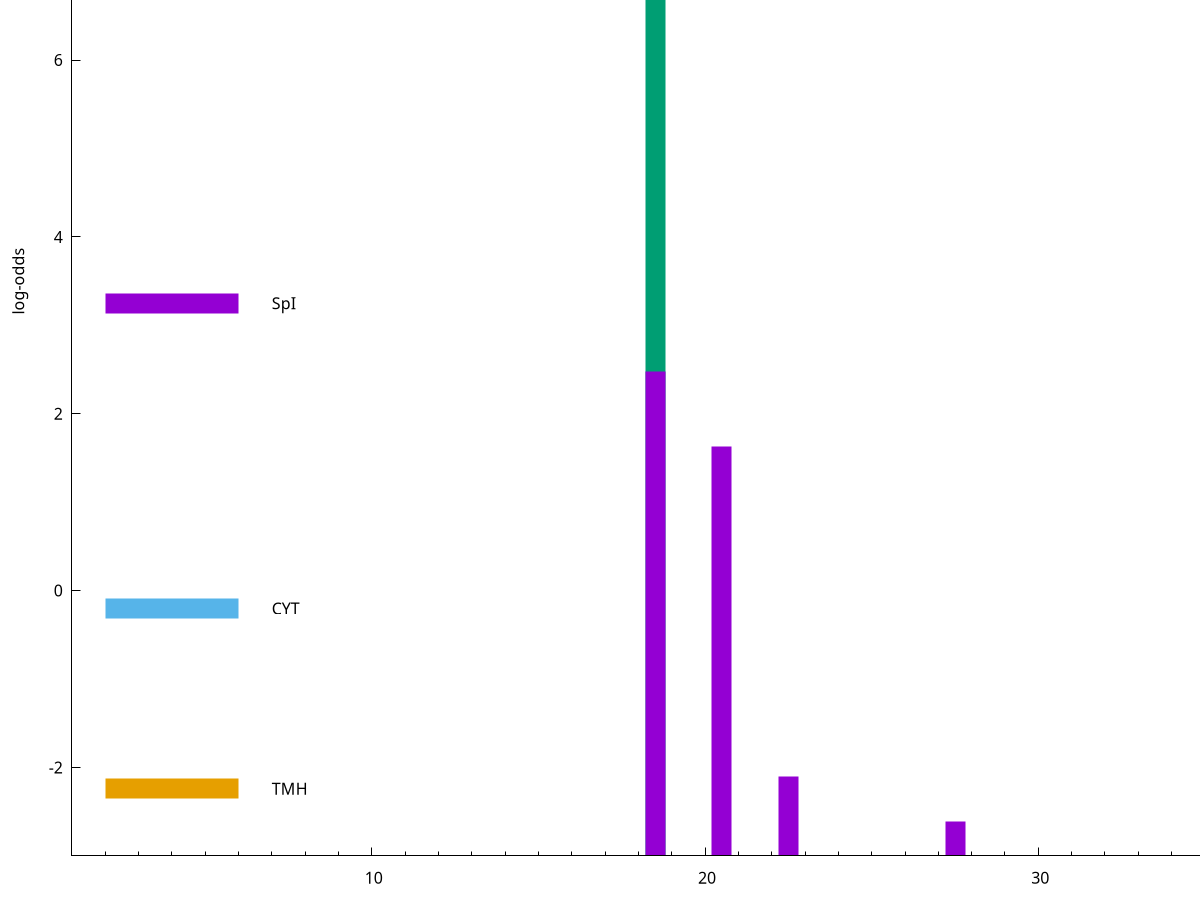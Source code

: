 set title "LipoP predictions for SRR3996252.gff"
set size 2., 1.4
set xrange [1:70] 
set mxtics 10
set yrange [-3:10]
set y2range [0:13]
set ylabel "log-odds"
set term postscript eps color solid "Helvetica" 30
set output "SRR3996252.gff8.eps"
set arrow from 2,8.14788 to 6,8.14788 nohead lt 2 lw 20
set label "SpII" at 7,8.14788
set arrow from 2,3.24896 to 6,3.24896 nohead lt 1 lw 20
set label "SpI" at 7,3.24896
set arrow from 2,-0.200913 to 6,-0.200913 nohead lt 3 lw 20
set label "CYT" at 7,-0.200913
set arrow from 2,-2.24067 to 6,-2.24067 nohead lt 4 lw 20
set label "TMH" at 7,-2.24067
set arrow from 2,8.14788 to 6,8.14788 nohead lt 2 lw 20
set label "SpII" at 7,8.14788
# NOTE: The scores below are the log-odds scores with the threshold
# NOTE: subtracted (a hack to make gnuplot make the histogram all
# NOTE: look nice).
plot "-" axes x1y2 title "" with impulses lt 2 lw 20, "-" axes x1y2 title "" with impulses lt 1 lw 20
18.500000 11.147880
e
18.500000 5.476890
20.500000 4.627950
22.500000 0.895030
27.500000 0.386400
e
exit
